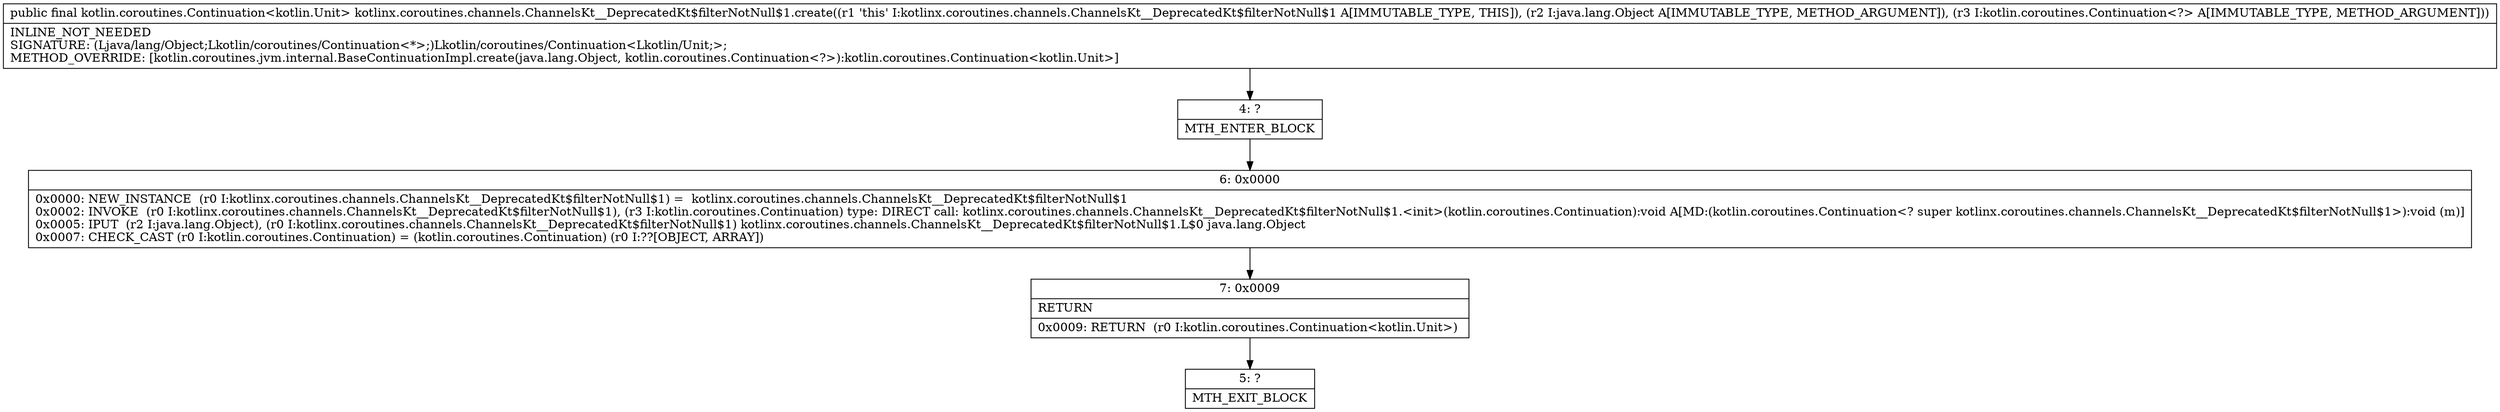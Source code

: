 digraph "CFG forkotlinx.coroutines.channels.ChannelsKt__DeprecatedKt$filterNotNull$1.create(Ljava\/lang\/Object;Lkotlin\/coroutines\/Continuation;)Lkotlin\/coroutines\/Continuation;" {
Node_4 [shape=record,label="{4\:\ ?|MTH_ENTER_BLOCK\l}"];
Node_6 [shape=record,label="{6\:\ 0x0000|0x0000: NEW_INSTANCE  (r0 I:kotlinx.coroutines.channels.ChannelsKt__DeprecatedKt$filterNotNull$1) =  kotlinx.coroutines.channels.ChannelsKt__DeprecatedKt$filterNotNull$1 \l0x0002: INVOKE  (r0 I:kotlinx.coroutines.channels.ChannelsKt__DeprecatedKt$filterNotNull$1), (r3 I:kotlin.coroutines.Continuation) type: DIRECT call: kotlinx.coroutines.channels.ChannelsKt__DeprecatedKt$filterNotNull$1.\<init\>(kotlin.coroutines.Continuation):void A[MD:(kotlin.coroutines.Continuation\<? super kotlinx.coroutines.channels.ChannelsKt__DeprecatedKt$filterNotNull$1\>):void (m)]\l0x0005: IPUT  (r2 I:java.lang.Object), (r0 I:kotlinx.coroutines.channels.ChannelsKt__DeprecatedKt$filterNotNull$1) kotlinx.coroutines.channels.ChannelsKt__DeprecatedKt$filterNotNull$1.L$0 java.lang.Object \l0x0007: CHECK_CAST (r0 I:kotlin.coroutines.Continuation) = (kotlin.coroutines.Continuation) (r0 I:??[OBJECT, ARRAY]) \l}"];
Node_7 [shape=record,label="{7\:\ 0x0009|RETURN\l|0x0009: RETURN  (r0 I:kotlin.coroutines.Continuation\<kotlin.Unit\>) \l}"];
Node_5 [shape=record,label="{5\:\ ?|MTH_EXIT_BLOCK\l}"];
MethodNode[shape=record,label="{public final kotlin.coroutines.Continuation\<kotlin.Unit\> kotlinx.coroutines.channels.ChannelsKt__DeprecatedKt$filterNotNull$1.create((r1 'this' I:kotlinx.coroutines.channels.ChannelsKt__DeprecatedKt$filterNotNull$1 A[IMMUTABLE_TYPE, THIS]), (r2 I:java.lang.Object A[IMMUTABLE_TYPE, METHOD_ARGUMENT]), (r3 I:kotlin.coroutines.Continuation\<?\> A[IMMUTABLE_TYPE, METHOD_ARGUMENT]))  | INLINE_NOT_NEEDED\lSIGNATURE: (Ljava\/lang\/Object;Lkotlin\/coroutines\/Continuation\<*\>;)Lkotlin\/coroutines\/Continuation\<Lkotlin\/Unit;\>;\lMETHOD_OVERRIDE: [kotlin.coroutines.jvm.internal.BaseContinuationImpl.create(java.lang.Object, kotlin.coroutines.Continuation\<?\>):kotlin.coroutines.Continuation\<kotlin.Unit\>]\l}"];
MethodNode -> Node_4;Node_4 -> Node_6;
Node_6 -> Node_7;
Node_7 -> Node_5;
}

